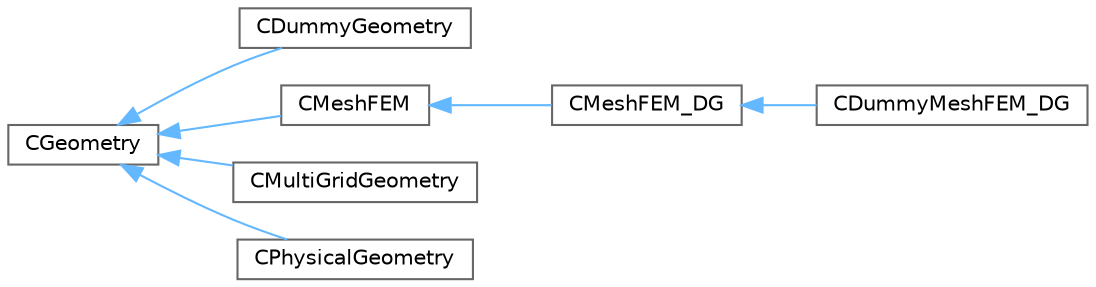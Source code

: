 digraph "Graphical Class Hierarchy"
{
 // LATEX_PDF_SIZE
  bgcolor="transparent";
  edge [fontname=Helvetica,fontsize=10,labelfontname=Helvetica,labelfontsize=10];
  node [fontname=Helvetica,fontsize=10,shape=box,height=0.2,width=0.4];
  rankdir="LR";
  Node0 [id="Node000000",label="CGeometry",height=0.2,width=0.4,color="grey40", fillcolor="white", style="filled",URL="$classCGeometry.html",tooltip="Parent class for defining the geometry of the problem (complete geometry, multigrid agglomerated geom..."];
  Node0 -> Node1 [id="edge80_Node000000_Node000001",dir="back",color="steelblue1",style="solid",tooltip=" "];
  Node1 [id="Node000001",label="CDummyGeometry",height=0.2,width=0.4,color="grey40", fillcolor="white", style="filled",URL="$classCDummyGeometry.html",tooltip="Class for defining a geometry that does not contain any points/elements. Can be used for initializing..."];
  Node0 -> Node2 [id="edge81_Node000000_Node000002",dir="back",color="steelblue1",style="solid",tooltip=" "];
  Node2 [id="Node000002",label="CMeshFEM",height=0.2,width=0.4,color="grey40", fillcolor="white", style="filled",URL="$classCMeshFEM.html",tooltip="Base class for the FEM solver."];
  Node2 -> Node3 [id="edge82_Node000002_Node000003",dir="back",color="steelblue1",style="solid",tooltip=" "];
  Node3 [id="Node000003",label="CMeshFEM_DG",height=0.2,width=0.4,color="grey40", fillcolor="white", style="filled",URL="$classCMeshFEM__DG.html",tooltip="Class which contains all the variables for the DG FEM solver."];
  Node3 -> Node4 [id="edge83_Node000003_Node000004",dir="back",color="steelblue1",style="solid",tooltip=" "];
  Node4 [id="Node000004",label="CDummyMeshFEM_DG",height=0.2,width=0.4,color="grey40", fillcolor="white", style="filled",URL="$classCDummyMeshFEM__DG.html",tooltip="Class for defining a DG geometry that does not contain any points/elements. Can be used for initializ..."];
  Node0 -> Node5 [id="edge84_Node000000_Node000005",dir="back",color="steelblue1",style="solid",tooltip=" "];
  Node5 [id="Node000005",label="CMultiGridGeometry",height=0.2,width=0.4,color="grey40", fillcolor="white", style="filled",URL="$classCMultiGridGeometry.html",tooltip="Class for defining the multigrid geometry, the main delicated part is the agglomeration stage,..."];
  Node0 -> Node6 [id="edge85_Node000000_Node000006",dir="back",color="steelblue1",style="solid",tooltip=" "];
  Node6 [id="Node000006",label="CPhysicalGeometry",height=0.2,width=0.4,color="grey40", fillcolor="white", style="filled",URL="$classCPhysicalGeometry.html",tooltip="Class for reading a defining the primal grid which is read from the grid file in ...."];
}
